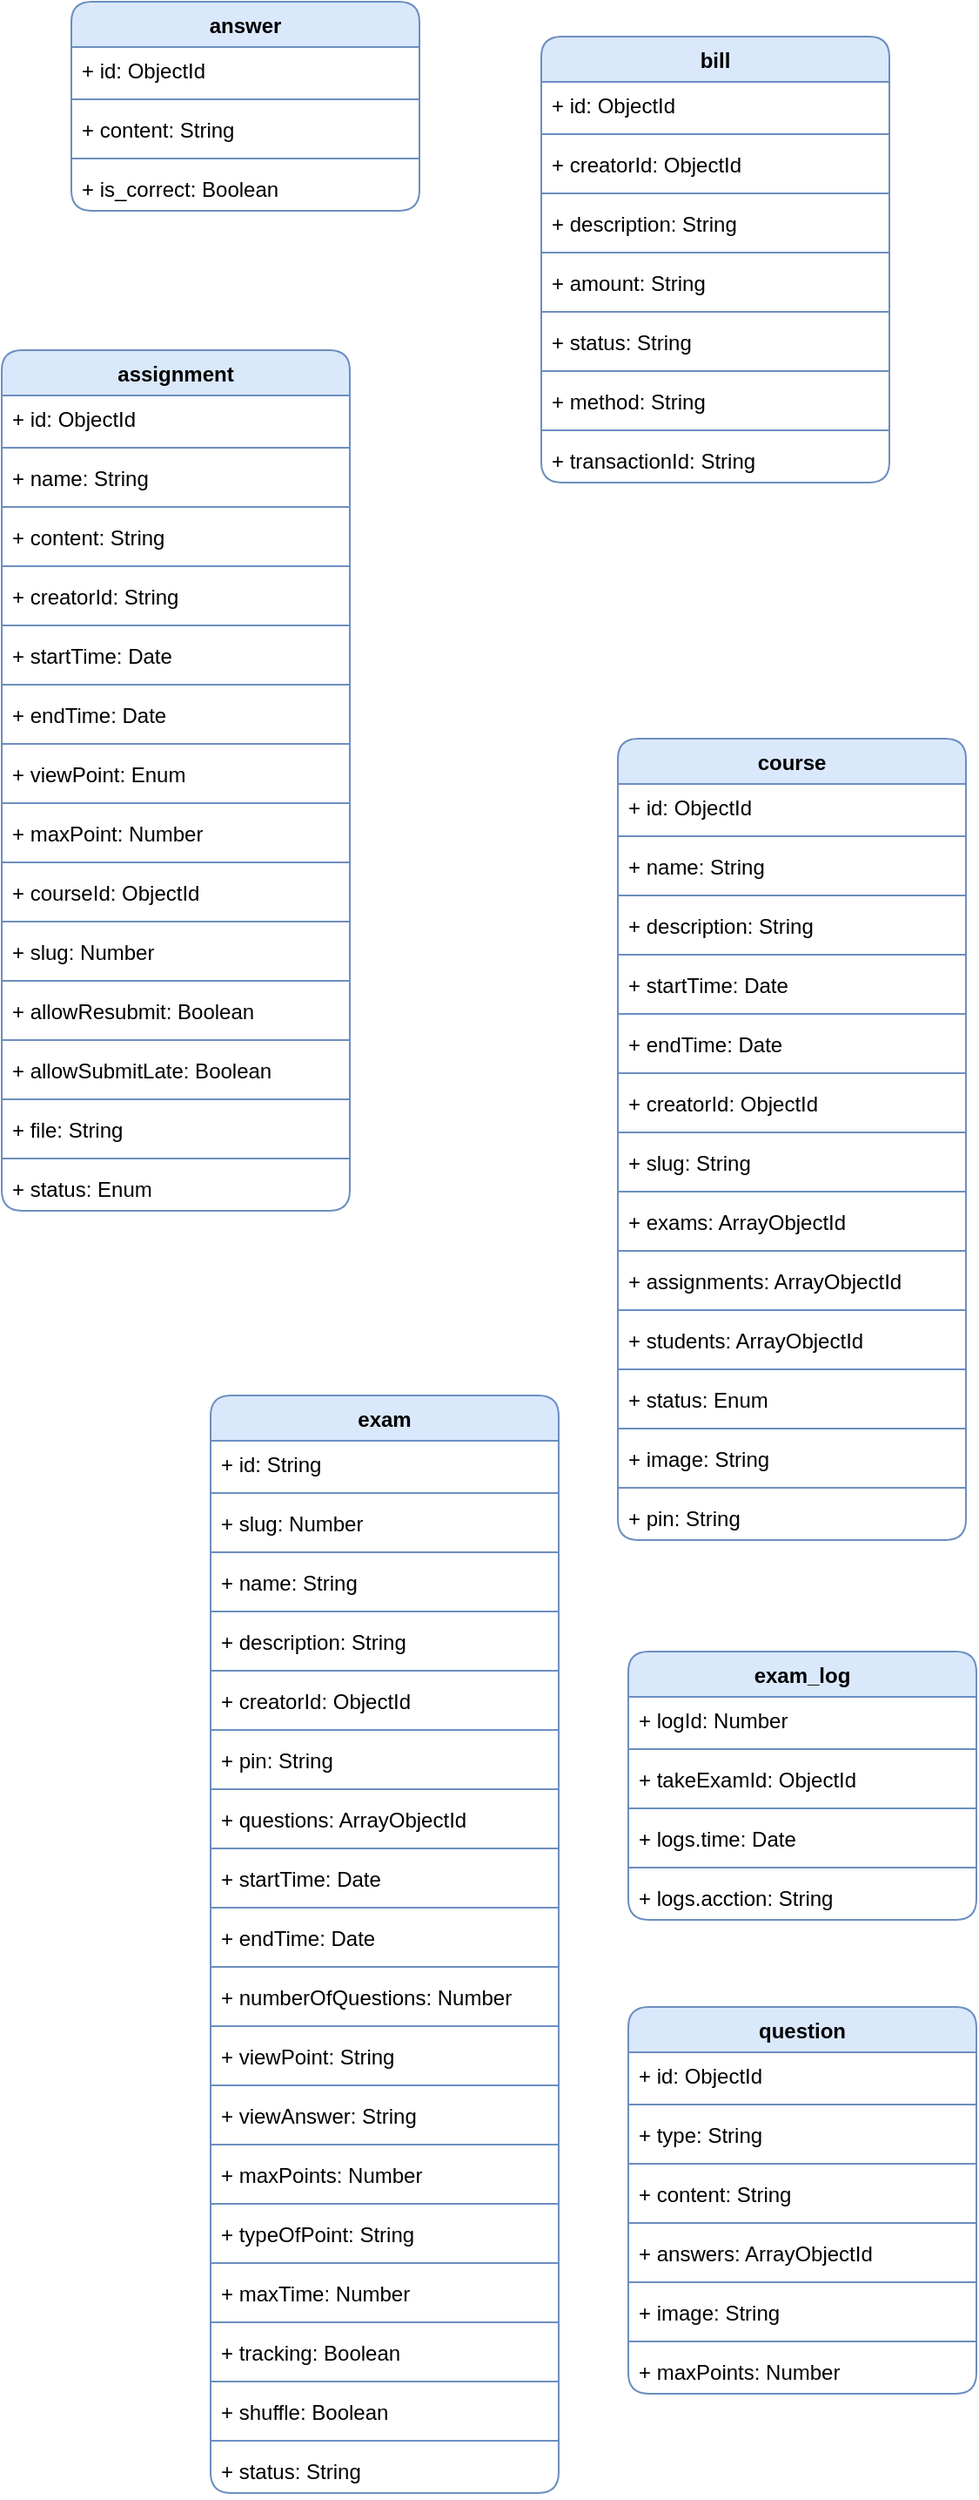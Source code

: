 <mxfile version="20.6.0" type="github">
  <diagram id="C5RBs43oDa-KdzZeNtuy" name="Page-1">
    <mxGraphModel dx="2048" dy="726" grid="1" gridSize="10" guides="1" tooltips="1" connect="1" arrows="1" fold="1" page="1" pageScale="1" pageWidth="827" pageHeight="1169" math="0" shadow="0">
      <root>
        <mxCell id="WIyWlLk6GJQsqaUBKTNV-0" />
        <mxCell id="WIyWlLk6GJQsqaUBKTNV-1" parent="WIyWlLk6GJQsqaUBKTNV-0" />
        <mxCell id="W6RoJHMNnuyf8-aoZknP-2" value="answer" style="swimlane;fontStyle=1;align=center;verticalAlign=top;childLayout=stackLayout;horizontal=1;startSize=26;horizontalStack=0;resizeParent=1;resizeParentMax=0;resizeLast=0;collapsible=1;marginBottom=0;rounded=1;glass=0;sketch=0;strokeColor=#6c8ebf;fillColor=#dae8fc;" parent="WIyWlLk6GJQsqaUBKTNV-1" vertex="1">
          <mxGeometry x="20" y="30" width="200" height="120" as="geometry">
            <mxRectangle x="20" y="30" width="80" height="30" as="alternateBounds" />
          </mxGeometry>
        </mxCell>
        <mxCell id="W6RoJHMNnuyf8-aoZknP-3" value="+ id: ObjectId" style="text;strokeColor=none;fillColor=none;align=left;verticalAlign=top;spacingLeft=4;spacingRight=4;overflow=hidden;rotatable=0;points=[[0,0.5],[1,0.5]];portConstraint=eastwest;rounded=0;glass=0;sketch=0;" parent="W6RoJHMNnuyf8-aoZknP-2" vertex="1">
          <mxGeometry y="26" width="200" height="26" as="geometry" />
        </mxCell>
        <mxCell id="W6RoJHMNnuyf8-aoZknP-4" value="" style="line;strokeWidth=1;fillColor=none;align=left;verticalAlign=middle;spacingTop=-1;spacingLeft=3;spacingRight=3;rotatable=0;labelPosition=right;points=[];portConstraint=eastwest;strokeColor=inherit;rounded=0;glass=0;sketch=0;" parent="W6RoJHMNnuyf8-aoZknP-2" vertex="1">
          <mxGeometry y="52" width="200" height="8" as="geometry" />
        </mxCell>
        <mxCell id="W6RoJHMNnuyf8-aoZknP-5" value="+ content: String" style="text;strokeColor=none;fillColor=none;align=left;verticalAlign=top;spacingLeft=4;spacingRight=4;overflow=hidden;rotatable=0;points=[[0,0.5],[1,0.5]];portConstraint=eastwest;rounded=0;glass=0;sketch=0;" parent="W6RoJHMNnuyf8-aoZknP-2" vertex="1">
          <mxGeometry y="60" width="200" height="26" as="geometry" />
        </mxCell>
        <mxCell id="W6RoJHMNnuyf8-aoZknP-7" value="" style="line;strokeWidth=1;fillColor=none;align=left;verticalAlign=middle;spacingTop=-1;spacingLeft=3;spacingRight=3;rotatable=0;labelPosition=right;points=[];portConstraint=eastwest;strokeColor=inherit;rounded=1;glass=0;sketch=0;" parent="W6RoJHMNnuyf8-aoZknP-2" vertex="1">
          <mxGeometry y="86" width="200" height="8" as="geometry" />
        </mxCell>
        <mxCell id="W6RoJHMNnuyf8-aoZknP-6" value="+ is_correct: Boolean" style="text;strokeColor=none;fillColor=none;align=left;verticalAlign=top;spacingLeft=4;spacingRight=4;overflow=hidden;rotatable=0;points=[[0,0.5],[1,0.5]];portConstraint=eastwest;rounded=0;glass=0;sketch=0;" parent="W6RoJHMNnuyf8-aoZknP-2" vertex="1">
          <mxGeometry y="94" width="200" height="26" as="geometry" />
        </mxCell>
        <mxCell id="W6RoJHMNnuyf8-aoZknP-8" value="bill" style="swimlane;fontStyle=1;align=center;verticalAlign=top;childLayout=stackLayout;horizontal=1;startSize=26;horizontalStack=0;resizeParent=1;resizeParentMax=0;resizeLast=0;collapsible=1;marginBottom=0;rounded=1;glass=0;sketch=0;strokeColor=#6c8ebf;fillColor=#dae8fc;" parent="WIyWlLk6GJQsqaUBKTNV-1" vertex="1">
          <mxGeometry x="290" y="50" width="200" height="256" as="geometry" />
        </mxCell>
        <mxCell id="W6RoJHMNnuyf8-aoZknP-9" value="+ id: ObjectId" style="text;strokeColor=none;fillColor=none;align=left;verticalAlign=top;spacingLeft=4;spacingRight=4;overflow=hidden;rotatable=0;points=[[0,0.5],[1,0.5]];portConstraint=eastwest;rounded=0;glass=0;sketch=0;" parent="W6RoJHMNnuyf8-aoZknP-8" vertex="1">
          <mxGeometry y="26" width="200" height="26" as="geometry" />
        </mxCell>
        <mxCell id="W6RoJHMNnuyf8-aoZknP-10" value="" style="line;strokeWidth=1;fillColor=none;align=left;verticalAlign=middle;spacingTop=-1;spacingLeft=3;spacingRight=3;rotatable=0;labelPosition=right;points=[];portConstraint=eastwest;strokeColor=inherit;rounded=0;glass=0;sketch=0;" parent="W6RoJHMNnuyf8-aoZknP-8" vertex="1">
          <mxGeometry y="52" width="200" height="8" as="geometry" />
        </mxCell>
        <mxCell id="W6RoJHMNnuyf8-aoZknP-11" value="+ creatorId: ObjectId" style="text;strokeColor=none;fillColor=none;align=left;verticalAlign=top;spacingLeft=4;spacingRight=4;overflow=hidden;rotatable=0;points=[[0,0.5],[1,0.5]];portConstraint=eastwest;rounded=0;glass=0;sketch=0;" parent="W6RoJHMNnuyf8-aoZknP-8" vertex="1">
          <mxGeometry y="60" width="200" height="26" as="geometry" />
        </mxCell>
        <mxCell id="W6RoJHMNnuyf8-aoZknP-12" value="" style="line;strokeWidth=1;fillColor=none;align=left;verticalAlign=middle;spacingTop=-1;spacingLeft=3;spacingRight=3;rotatable=0;labelPosition=right;points=[];portConstraint=eastwest;strokeColor=inherit;rounded=1;glass=0;sketch=0;" parent="W6RoJHMNnuyf8-aoZknP-8" vertex="1">
          <mxGeometry y="86" width="200" height="8" as="geometry" />
        </mxCell>
        <mxCell id="W6RoJHMNnuyf8-aoZknP-13" value="+ description: String" style="text;strokeColor=none;fillColor=none;align=left;verticalAlign=top;spacingLeft=4;spacingRight=4;overflow=hidden;rotatable=0;points=[[0,0.5],[1,0.5]];portConstraint=eastwest;rounded=0;glass=0;sketch=0;" parent="W6RoJHMNnuyf8-aoZknP-8" vertex="1">
          <mxGeometry y="94" width="200" height="26" as="geometry" />
        </mxCell>
        <mxCell id="W6RoJHMNnuyf8-aoZknP-15" value="" style="line;strokeWidth=1;fillColor=none;align=left;verticalAlign=middle;spacingTop=-1;spacingLeft=3;spacingRight=3;rotatable=0;labelPosition=right;points=[];portConstraint=eastwest;strokeColor=inherit;rounded=1;glass=0;sketch=0;" parent="W6RoJHMNnuyf8-aoZknP-8" vertex="1">
          <mxGeometry y="120" width="200" height="8" as="geometry" />
        </mxCell>
        <mxCell id="W6RoJHMNnuyf8-aoZknP-14" value="+ amount: String" style="text;strokeColor=none;fillColor=none;align=left;verticalAlign=top;spacingLeft=4;spacingRight=4;overflow=hidden;rotatable=0;points=[[0,0.5],[1,0.5]];portConstraint=eastwest;rounded=0;glass=0;sketch=0;" parent="W6RoJHMNnuyf8-aoZknP-8" vertex="1">
          <mxGeometry y="128" width="200" height="26" as="geometry" />
        </mxCell>
        <mxCell id="W6RoJHMNnuyf8-aoZknP-17" value="" style="line;strokeWidth=1;fillColor=none;align=left;verticalAlign=middle;spacingTop=-1;spacingLeft=3;spacingRight=3;rotatable=0;labelPosition=right;points=[];portConstraint=eastwest;strokeColor=inherit;rounded=1;glass=0;sketch=0;" parent="W6RoJHMNnuyf8-aoZknP-8" vertex="1">
          <mxGeometry y="154" width="200" height="8" as="geometry" />
        </mxCell>
        <mxCell id="W6RoJHMNnuyf8-aoZknP-16" value="+ status: String" style="text;strokeColor=none;fillColor=none;align=left;verticalAlign=top;spacingLeft=4;spacingRight=4;overflow=hidden;rotatable=0;points=[[0,0.5],[1,0.5]];portConstraint=eastwest;rounded=0;glass=0;sketch=0;" parent="W6RoJHMNnuyf8-aoZknP-8" vertex="1">
          <mxGeometry y="162" width="200" height="26" as="geometry" />
        </mxCell>
        <mxCell id="W6RoJHMNnuyf8-aoZknP-20" value="" style="line;strokeWidth=1;fillColor=none;align=left;verticalAlign=middle;spacingTop=-1;spacingLeft=3;spacingRight=3;rotatable=0;labelPosition=right;points=[];portConstraint=eastwest;strokeColor=inherit;rounded=1;glass=0;sketch=0;" parent="W6RoJHMNnuyf8-aoZknP-8" vertex="1">
          <mxGeometry y="188" width="200" height="8" as="geometry" />
        </mxCell>
        <mxCell id="W6RoJHMNnuyf8-aoZknP-18" value="+ method: String" style="text;strokeColor=none;fillColor=none;align=left;verticalAlign=top;spacingLeft=4;spacingRight=4;overflow=hidden;rotatable=0;points=[[0,0.5],[1,0.5]];portConstraint=eastwest;rounded=0;glass=0;sketch=0;" parent="W6RoJHMNnuyf8-aoZknP-8" vertex="1">
          <mxGeometry y="196" width="200" height="26" as="geometry" />
        </mxCell>
        <mxCell id="W6RoJHMNnuyf8-aoZknP-21" value="" style="line;strokeWidth=1;fillColor=none;align=left;verticalAlign=middle;spacingTop=-1;spacingLeft=3;spacingRight=3;rotatable=0;labelPosition=right;points=[];portConstraint=eastwest;strokeColor=inherit;rounded=1;glass=0;sketch=0;" parent="W6RoJHMNnuyf8-aoZknP-8" vertex="1">
          <mxGeometry y="222" width="200" height="8" as="geometry" />
        </mxCell>
        <mxCell id="W6RoJHMNnuyf8-aoZknP-19" value="+ transactionId: String" style="text;strokeColor=none;fillColor=none;align=left;verticalAlign=top;spacingLeft=4;spacingRight=4;overflow=hidden;rotatable=0;points=[[0,0.5],[1,0.5]];portConstraint=eastwest;rounded=0;glass=0;sketch=0;" parent="W6RoJHMNnuyf8-aoZknP-8" vertex="1">
          <mxGeometry y="230" width="200" height="26" as="geometry" />
        </mxCell>
        <mxCell id="W6RoJHMNnuyf8-aoZknP-22" value="assignment" style="swimlane;fontStyle=1;align=center;verticalAlign=top;childLayout=stackLayout;horizontal=1;startSize=26;horizontalStack=0;resizeParent=1;resizeParentMax=0;resizeLast=0;collapsible=1;marginBottom=0;rounded=1;glass=0;sketch=0;strokeColor=#6c8ebf;fillColor=#dae8fc;" parent="WIyWlLk6GJQsqaUBKTNV-1" vertex="1">
          <mxGeometry x="-20" y="230" width="200" height="494" as="geometry">
            <mxRectangle x="90" y="231" width="110" height="30" as="alternateBounds" />
          </mxGeometry>
        </mxCell>
        <mxCell id="W6RoJHMNnuyf8-aoZknP-23" value="+ id: ObjectId" style="text;strokeColor=none;fillColor=none;align=left;verticalAlign=top;spacingLeft=4;spacingRight=4;overflow=hidden;rotatable=0;points=[[0,0.5],[1,0.5]];portConstraint=eastwest;rounded=1;glass=0;sketch=0;" parent="W6RoJHMNnuyf8-aoZknP-22" vertex="1">
          <mxGeometry y="26" width="200" height="26" as="geometry" />
        </mxCell>
        <mxCell id="W6RoJHMNnuyf8-aoZknP-24" value="" style="line;strokeWidth=1;fillColor=none;align=left;verticalAlign=middle;spacingTop=-1;spacingLeft=3;spacingRight=3;rotatable=0;labelPosition=right;points=[];portConstraint=eastwest;strokeColor=inherit;rounded=1;glass=0;sketch=0;" parent="W6RoJHMNnuyf8-aoZknP-22" vertex="1">
          <mxGeometry y="52" width="200" height="8" as="geometry" />
        </mxCell>
        <mxCell id="W6RoJHMNnuyf8-aoZknP-25" value="+ name: String" style="text;strokeColor=none;fillColor=none;align=left;verticalAlign=top;spacingLeft=4;spacingRight=4;overflow=hidden;rotatable=0;points=[[0,0.5],[1,0.5]];portConstraint=eastwest;rounded=1;glass=0;sketch=0;" parent="W6RoJHMNnuyf8-aoZknP-22" vertex="1">
          <mxGeometry y="60" width="200" height="26" as="geometry" />
        </mxCell>
        <mxCell id="W6RoJHMNnuyf8-aoZknP-38" value="" style="line;strokeWidth=1;fillColor=none;align=left;verticalAlign=middle;spacingTop=-1;spacingLeft=3;spacingRight=3;rotatable=0;labelPosition=right;points=[];portConstraint=eastwest;strokeColor=inherit;rounded=1;glass=0;sketch=0;" parent="W6RoJHMNnuyf8-aoZknP-22" vertex="1">
          <mxGeometry y="86" width="200" height="8" as="geometry" />
        </mxCell>
        <mxCell id="W6RoJHMNnuyf8-aoZknP-26" value="+ content: String" style="text;strokeColor=none;fillColor=none;align=left;verticalAlign=top;spacingLeft=4;spacingRight=4;overflow=hidden;rotatable=0;points=[[0,0.5],[1,0.5]];portConstraint=eastwest;rounded=1;glass=0;sketch=0;" parent="W6RoJHMNnuyf8-aoZknP-22" vertex="1">
          <mxGeometry y="94" width="200" height="26" as="geometry" />
        </mxCell>
        <mxCell id="W6RoJHMNnuyf8-aoZknP-39" value="" style="line;strokeWidth=1;fillColor=none;align=left;verticalAlign=middle;spacingTop=-1;spacingLeft=3;spacingRight=3;rotatable=0;labelPosition=right;points=[];portConstraint=eastwest;strokeColor=inherit;rounded=1;glass=0;sketch=0;" parent="W6RoJHMNnuyf8-aoZknP-22" vertex="1">
          <mxGeometry y="120" width="200" height="8" as="geometry" />
        </mxCell>
        <mxCell id="W6RoJHMNnuyf8-aoZknP-27" value="+ creatorId: String" style="text;strokeColor=none;fillColor=none;align=left;verticalAlign=top;spacingLeft=4;spacingRight=4;overflow=hidden;rotatable=0;points=[[0,0.5],[1,0.5]];portConstraint=eastwest;rounded=1;glass=0;sketch=0;" parent="W6RoJHMNnuyf8-aoZknP-22" vertex="1">
          <mxGeometry y="128" width="200" height="26" as="geometry" />
        </mxCell>
        <mxCell id="W6RoJHMNnuyf8-aoZknP-40" value="" style="line;strokeWidth=1;fillColor=none;align=left;verticalAlign=middle;spacingTop=-1;spacingLeft=3;spacingRight=3;rotatable=0;labelPosition=right;points=[];portConstraint=eastwest;strokeColor=inherit;rounded=1;glass=0;sketch=0;" parent="W6RoJHMNnuyf8-aoZknP-22" vertex="1">
          <mxGeometry y="154" width="200" height="8" as="geometry" />
        </mxCell>
        <mxCell id="W6RoJHMNnuyf8-aoZknP-28" value="+ startTime: Date" style="text;strokeColor=none;fillColor=none;align=left;verticalAlign=top;spacingLeft=4;spacingRight=4;overflow=hidden;rotatable=0;points=[[0,0.5],[1,0.5]];portConstraint=eastwest;rounded=1;glass=0;sketch=0;" parent="W6RoJHMNnuyf8-aoZknP-22" vertex="1">
          <mxGeometry y="162" width="200" height="26" as="geometry" />
        </mxCell>
        <mxCell id="W6RoJHMNnuyf8-aoZknP-41" value="" style="line;strokeWidth=1;fillColor=none;align=left;verticalAlign=middle;spacingTop=-1;spacingLeft=3;spacingRight=3;rotatable=0;labelPosition=right;points=[];portConstraint=eastwest;strokeColor=inherit;rounded=1;glass=0;sketch=0;" parent="W6RoJHMNnuyf8-aoZknP-22" vertex="1">
          <mxGeometry y="188" width="200" height="8" as="geometry" />
        </mxCell>
        <mxCell id="W6RoJHMNnuyf8-aoZknP-29" value="+ endTime: Date" style="text;strokeColor=none;fillColor=none;align=left;verticalAlign=top;spacingLeft=4;spacingRight=4;overflow=hidden;rotatable=0;points=[[0,0.5],[1,0.5]];portConstraint=eastwest;rounded=1;glass=0;sketch=0;" parent="W6RoJHMNnuyf8-aoZknP-22" vertex="1">
          <mxGeometry y="196" width="200" height="26" as="geometry" />
        </mxCell>
        <mxCell id="W6RoJHMNnuyf8-aoZknP-42" value="" style="line;strokeWidth=1;fillColor=none;align=left;verticalAlign=middle;spacingTop=-1;spacingLeft=3;spacingRight=3;rotatable=0;labelPosition=right;points=[];portConstraint=eastwest;strokeColor=inherit;rounded=1;glass=0;sketch=0;" parent="W6RoJHMNnuyf8-aoZknP-22" vertex="1">
          <mxGeometry y="222" width="200" height="8" as="geometry" />
        </mxCell>
        <mxCell id="W6RoJHMNnuyf8-aoZknP-30" value="+ viewPoint: Enum" style="text;strokeColor=none;fillColor=none;align=left;verticalAlign=top;spacingLeft=4;spacingRight=4;overflow=hidden;rotatable=0;points=[[0,0.5],[1,0.5]];portConstraint=eastwest;rounded=1;glass=0;sketch=0;" parent="W6RoJHMNnuyf8-aoZknP-22" vertex="1">
          <mxGeometry y="230" width="200" height="26" as="geometry" />
        </mxCell>
        <mxCell id="W6RoJHMNnuyf8-aoZknP-43" value="" style="line;strokeWidth=1;fillColor=none;align=left;verticalAlign=middle;spacingTop=-1;spacingLeft=3;spacingRight=3;rotatable=0;labelPosition=right;points=[];portConstraint=eastwest;strokeColor=inherit;rounded=1;glass=0;sketch=0;" parent="W6RoJHMNnuyf8-aoZknP-22" vertex="1">
          <mxGeometry y="256" width="200" height="8" as="geometry" />
        </mxCell>
        <mxCell id="W6RoJHMNnuyf8-aoZknP-31" value="+ maxPoint: Number" style="text;strokeColor=none;fillColor=none;align=left;verticalAlign=top;spacingLeft=4;spacingRight=4;overflow=hidden;rotatable=0;points=[[0,0.5],[1,0.5]];portConstraint=eastwest;rounded=1;glass=0;sketch=0;" parent="W6RoJHMNnuyf8-aoZknP-22" vertex="1">
          <mxGeometry y="264" width="200" height="26" as="geometry" />
        </mxCell>
        <mxCell id="W6RoJHMNnuyf8-aoZknP-44" value="" style="line;strokeWidth=1;fillColor=none;align=left;verticalAlign=middle;spacingTop=-1;spacingLeft=3;spacingRight=3;rotatable=0;labelPosition=right;points=[];portConstraint=eastwest;strokeColor=inherit;rounded=1;glass=0;sketch=0;" parent="W6RoJHMNnuyf8-aoZknP-22" vertex="1">
          <mxGeometry y="290" width="200" height="8" as="geometry" />
        </mxCell>
        <mxCell id="W6RoJHMNnuyf8-aoZknP-32" value="+ courseId: ObjectId" style="text;strokeColor=none;fillColor=none;align=left;verticalAlign=top;spacingLeft=4;spacingRight=4;overflow=hidden;rotatable=0;points=[[0,0.5],[1,0.5]];portConstraint=eastwest;rounded=1;glass=0;sketch=0;" parent="W6RoJHMNnuyf8-aoZknP-22" vertex="1">
          <mxGeometry y="298" width="200" height="26" as="geometry" />
        </mxCell>
        <mxCell id="W6RoJHMNnuyf8-aoZknP-45" value="" style="line;strokeWidth=1;fillColor=none;align=left;verticalAlign=middle;spacingTop=-1;spacingLeft=3;spacingRight=3;rotatable=0;labelPosition=right;points=[];portConstraint=eastwest;strokeColor=inherit;rounded=1;glass=0;sketch=0;" parent="W6RoJHMNnuyf8-aoZknP-22" vertex="1">
          <mxGeometry y="324" width="200" height="8" as="geometry" />
        </mxCell>
        <mxCell id="W6RoJHMNnuyf8-aoZknP-33" value="+ slug: Number" style="text;strokeColor=none;fillColor=none;align=left;verticalAlign=top;spacingLeft=4;spacingRight=4;overflow=hidden;rotatable=0;points=[[0,0.5],[1,0.5]];portConstraint=eastwest;rounded=1;glass=0;sketch=0;" parent="W6RoJHMNnuyf8-aoZknP-22" vertex="1">
          <mxGeometry y="332" width="200" height="26" as="geometry" />
        </mxCell>
        <mxCell id="W6RoJHMNnuyf8-aoZknP-46" value="" style="line;strokeWidth=1;fillColor=none;align=left;verticalAlign=middle;spacingTop=-1;spacingLeft=3;spacingRight=3;rotatable=0;labelPosition=right;points=[];portConstraint=eastwest;strokeColor=inherit;rounded=1;glass=0;sketch=0;" parent="W6RoJHMNnuyf8-aoZknP-22" vertex="1">
          <mxGeometry y="358" width="200" height="8" as="geometry" />
        </mxCell>
        <mxCell id="W6RoJHMNnuyf8-aoZknP-34" value="+ allowResubmit: Boolean" style="text;strokeColor=none;fillColor=none;align=left;verticalAlign=top;spacingLeft=4;spacingRight=4;overflow=hidden;rotatable=0;points=[[0,0.5],[1,0.5]];portConstraint=eastwest;rounded=1;glass=0;sketch=0;" parent="W6RoJHMNnuyf8-aoZknP-22" vertex="1">
          <mxGeometry y="366" width="200" height="26" as="geometry" />
        </mxCell>
        <mxCell id="W6RoJHMNnuyf8-aoZknP-47" value="" style="line;strokeWidth=1;fillColor=none;align=left;verticalAlign=middle;spacingTop=-1;spacingLeft=3;spacingRight=3;rotatable=0;labelPosition=right;points=[];portConstraint=eastwest;strokeColor=inherit;rounded=1;glass=0;sketch=0;" parent="W6RoJHMNnuyf8-aoZknP-22" vertex="1">
          <mxGeometry y="392" width="200" height="8" as="geometry" />
        </mxCell>
        <mxCell id="W6RoJHMNnuyf8-aoZknP-35" value="+ allowSubmitLate: Boolean" style="text;strokeColor=none;fillColor=none;align=left;verticalAlign=top;spacingLeft=4;spacingRight=4;overflow=hidden;rotatable=0;points=[[0,0.5],[1,0.5]];portConstraint=eastwest;rounded=1;glass=0;sketch=0;" parent="W6RoJHMNnuyf8-aoZknP-22" vertex="1">
          <mxGeometry y="400" width="200" height="26" as="geometry" />
        </mxCell>
        <mxCell id="W6RoJHMNnuyf8-aoZknP-48" value="" style="line;strokeWidth=1;fillColor=none;align=left;verticalAlign=middle;spacingTop=-1;spacingLeft=3;spacingRight=3;rotatable=0;labelPosition=right;points=[];portConstraint=eastwest;strokeColor=inherit;rounded=1;glass=0;sketch=0;" parent="W6RoJHMNnuyf8-aoZknP-22" vertex="1">
          <mxGeometry y="426" width="200" height="8" as="geometry" />
        </mxCell>
        <mxCell id="W6RoJHMNnuyf8-aoZknP-36" value="+ file: String" style="text;strokeColor=none;fillColor=none;align=left;verticalAlign=top;spacingLeft=4;spacingRight=4;overflow=hidden;rotatable=0;points=[[0,0.5],[1,0.5]];portConstraint=eastwest;rounded=1;glass=0;sketch=0;" parent="W6RoJHMNnuyf8-aoZknP-22" vertex="1">
          <mxGeometry y="434" width="200" height="26" as="geometry" />
        </mxCell>
        <mxCell id="W6RoJHMNnuyf8-aoZknP-49" value="" style="line;strokeWidth=1;fillColor=none;align=left;verticalAlign=middle;spacingTop=-1;spacingLeft=3;spacingRight=3;rotatable=0;labelPosition=right;points=[];portConstraint=eastwest;strokeColor=inherit;rounded=1;glass=0;sketch=0;" parent="W6RoJHMNnuyf8-aoZknP-22" vertex="1">
          <mxGeometry y="460" width="200" height="8" as="geometry" />
        </mxCell>
        <mxCell id="W6RoJHMNnuyf8-aoZknP-37" value="+ status: Enum" style="text;strokeColor=none;fillColor=none;align=left;verticalAlign=top;spacingLeft=4;spacingRight=4;overflow=hidden;rotatable=0;points=[[0,0.5],[1,0.5]];portConstraint=eastwest;rounded=1;glass=0;sketch=0;" parent="W6RoJHMNnuyf8-aoZknP-22" vertex="1">
          <mxGeometry y="468" width="200" height="26" as="geometry" />
        </mxCell>
        <mxCell id="W6RoJHMNnuyf8-aoZknP-50" value="course" style="swimlane;fontStyle=1;align=center;verticalAlign=top;childLayout=stackLayout;horizontal=1;startSize=26;horizontalStack=0;resizeParent=1;resizeParentMax=0;resizeLast=0;collapsible=1;marginBottom=0;rounded=1;glass=0;sketch=0;strokeColor=#6c8ebf;fillColor=#dae8fc;" parent="WIyWlLk6GJQsqaUBKTNV-1" vertex="1">
          <mxGeometry x="334" y="453" width="200" height="460" as="geometry" />
        </mxCell>
        <mxCell id="W6RoJHMNnuyf8-aoZknP-51" value="+ id: ObjectId" style="text;strokeColor=none;fillColor=none;align=left;verticalAlign=top;spacingLeft=4;spacingRight=4;overflow=hidden;rotatable=0;points=[[0,0.5],[1,0.5]];portConstraint=eastwest;rounded=1;glass=0;sketch=0;" parent="W6RoJHMNnuyf8-aoZknP-50" vertex="1">
          <mxGeometry y="26" width="200" height="26" as="geometry" />
        </mxCell>
        <mxCell id="W6RoJHMNnuyf8-aoZknP-66" value="" style="line;strokeWidth=1;fillColor=none;align=left;verticalAlign=middle;spacingTop=-1;spacingLeft=3;spacingRight=3;rotatable=0;labelPosition=right;points=[];portConstraint=eastwest;strokeColor=inherit;rounded=1;glass=0;sketch=0;" parent="W6RoJHMNnuyf8-aoZknP-50" vertex="1">
          <mxGeometry y="52" width="200" height="8" as="geometry" />
        </mxCell>
        <mxCell id="W6RoJHMNnuyf8-aoZknP-54" value="+ name: String" style="text;strokeColor=none;fillColor=none;align=left;verticalAlign=top;spacingLeft=4;spacingRight=4;overflow=hidden;rotatable=0;points=[[0,0.5],[1,0.5]];portConstraint=eastwest;rounded=1;glass=0;sketch=0;" parent="W6RoJHMNnuyf8-aoZknP-50" vertex="1">
          <mxGeometry y="60" width="200" height="26" as="geometry" />
        </mxCell>
        <mxCell id="W6RoJHMNnuyf8-aoZknP-67" value="" style="line;strokeWidth=1;fillColor=none;align=left;verticalAlign=middle;spacingTop=-1;spacingLeft=3;spacingRight=3;rotatable=0;labelPosition=right;points=[];portConstraint=eastwest;strokeColor=inherit;rounded=1;glass=0;sketch=0;" parent="W6RoJHMNnuyf8-aoZknP-50" vertex="1">
          <mxGeometry y="86" width="200" height="8" as="geometry" />
        </mxCell>
        <mxCell id="W6RoJHMNnuyf8-aoZknP-55" value="+ description: String" style="text;strokeColor=none;fillColor=none;align=left;verticalAlign=top;spacingLeft=4;spacingRight=4;overflow=hidden;rotatable=0;points=[[0,0.5],[1,0.5]];portConstraint=eastwest;rounded=1;glass=0;sketch=0;" parent="W6RoJHMNnuyf8-aoZknP-50" vertex="1">
          <mxGeometry y="94" width="200" height="26" as="geometry" />
        </mxCell>
        <mxCell id="W6RoJHMNnuyf8-aoZknP-68" value="" style="line;strokeWidth=1;fillColor=none;align=left;verticalAlign=middle;spacingTop=-1;spacingLeft=3;spacingRight=3;rotatable=0;labelPosition=right;points=[];portConstraint=eastwest;strokeColor=inherit;rounded=1;glass=0;sketch=0;" parent="W6RoJHMNnuyf8-aoZknP-50" vertex="1">
          <mxGeometry y="120" width="200" height="8" as="geometry" />
        </mxCell>
        <mxCell id="W6RoJHMNnuyf8-aoZknP-56" value="+ startTime: Date" style="text;strokeColor=none;fillColor=none;align=left;verticalAlign=top;spacingLeft=4;spacingRight=4;overflow=hidden;rotatable=0;points=[[0,0.5],[1,0.5]];portConstraint=eastwest;rounded=1;glass=0;sketch=0;" parent="W6RoJHMNnuyf8-aoZknP-50" vertex="1">
          <mxGeometry y="128" width="200" height="26" as="geometry" />
        </mxCell>
        <mxCell id="W6RoJHMNnuyf8-aoZknP-69" value="" style="line;strokeWidth=1;fillColor=none;align=left;verticalAlign=middle;spacingTop=-1;spacingLeft=3;spacingRight=3;rotatable=0;labelPosition=right;points=[];portConstraint=eastwest;strokeColor=inherit;rounded=1;glass=0;sketch=0;" parent="W6RoJHMNnuyf8-aoZknP-50" vertex="1">
          <mxGeometry y="154" width="200" height="8" as="geometry" />
        </mxCell>
        <mxCell id="W6RoJHMNnuyf8-aoZknP-57" value="+ endTime: Date" style="text;strokeColor=none;fillColor=none;align=left;verticalAlign=top;spacingLeft=4;spacingRight=4;overflow=hidden;rotatable=0;points=[[0,0.5],[1,0.5]];portConstraint=eastwest;rounded=1;glass=0;sketch=0;" parent="W6RoJHMNnuyf8-aoZknP-50" vertex="1">
          <mxGeometry y="162" width="200" height="26" as="geometry" />
        </mxCell>
        <mxCell id="W6RoJHMNnuyf8-aoZknP-70" value="" style="line;strokeWidth=1;fillColor=none;align=left;verticalAlign=middle;spacingTop=-1;spacingLeft=3;spacingRight=3;rotatable=0;labelPosition=right;points=[];portConstraint=eastwest;strokeColor=inherit;rounded=1;glass=0;sketch=0;" parent="W6RoJHMNnuyf8-aoZknP-50" vertex="1">
          <mxGeometry y="188" width="200" height="8" as="geometry" />
        </mxCell>
        <mxCell id="W6RoJHMNnuyf8-aoZknP-58" value="+ creatorId: ObjectId" style="text;strokeColor=none;fillColor=none;align=left;verticalAlign=top;spacingLeft=4;spacingRight=4;overflow=hidden;rotatable=0;points=[[0,0.5],[1,0.5]];portConstraint=eastwest;rounded=1;glass=0;sketch=0;" parent="W6RoJHMNnuyf8-aoZknP-50" vertex="1">
          <mxGeometry y="196" width="200" height="26" as="geometry" />
        </mxCell>
        <mxCell id="W6RoJHMNnuyf8-aoZknP-71" value="" style="line;strokeWidth=1;fillColor=none;align=left;verticalAlign=middle;spacingTop=-1;spacingLeft=3;spacingRight=3;rotatable=0;labelPosition=right;points=[];portConstraint=eastwest;strokeColor=inherit;rounded=1;glass=0;sketch=0;" parent="W6RoJHMNnuyf8-aoZknP-50" vertex="1">
          <mxGeometry y="222" width="200" height="8" as="geometry" />
        </mxCell>
        <mxCell id="W6RoJHMNnuyf8-aoZknP-60" value="+ slug: String" style="text;strokeColor=none;fillColor=none;align=left;verticalAlign=top;spacingLeft=4;spacingRight=4;overflow=hidden;rotatable=0;points=[[0,0.5],[1,0.5]];portConstraint=eastwest;rounded=1;glass=0;sketch=0;" parent="W6RoJHMNnuyf8-aoZknP-50" vertex="1">
          <mxGeometry y="230" width="200" height="26" as="geometry" />
        </mxCell>
        <mxCell id="W6RoJHMNnuyf8-aoZknP-72" value="" style="line;strokeWidth=1;fillColor=none;align=left;verticalAlign=middle;spacingTop=-1;spacingLeft=3;spacingRight=3;rotatable=0;labelPosition=right;points=[];portConstraint=eastwest;strokeColor=inherit;rounded=1;glass=0;sketch=0;" parent="W6RoJHMNnuyf8-aoZknP-50" vertex="1">
          <mxGeometry y="256" width="200" height="8" as="geometry" />
        </mxCell>
        <mxCell id="W6RoJHMNnuyf8-aoZknP-59" value="+ exams: ArrayObjectId" style="text;strokeColor=none;fillColor=none;align=left;verticalAlign=top;spacingLeft=4;spacingRight=4;overflow=hidden;rotatable=0;points=[[0,0.5],[1,0.5]];portConstraint=eastwest;rounded=1;glass=0;sketch=0;" parent="W6RoJHMNnuyf8-aoZknP-50" vertex="1">
          <mxGeometry y="264" width="200" height="26" as="geometry" />
        </mxCell>
        <mxCell id="W6RoJHMNnuyf8-aoZknP-73" value="" style="line;strokeWidth=1;fillColor=none;align=left;verticalAlign=middle;spacingTop=-1;spacingLeft=3;spacingRight=3;rotatable=0;labelPosition=right;points=[];portConstraint=eastwest;strokeColor=inherit;rounded=1;glass=0;sketch=0;" parent="W6RoJHMNnuyf8-aoZknP-50" vertex="1">
          <mxGeometry y="290" width="200" height="8" as="geometry" />
        </mxCell>
        <mxCell id="W6RoJHMNnuyf8-aoZknP-61" value="+ assignments: ArrayObjectId" style="text;strokeColor=none;fillColor=none;align=left;verticalAlign=top;spacingLeft=4;spacingRight=4;overflow=hidden;rotatable=0;points=[[0,0.5],[1,0.5]];portConstraint=eastwest;rounded=1;glass=0;sketch=0;" parent="W6RoJHMNnuyf8-aoZknP-50" vertex="1">
          <mxGeometry y="298" width="200" height="26" as="geometry" />
        </mxCell>
        <mxCell id="W6RoJHMNnuyf8-aoZknP-74" value="" style="line;strokeWidth=1;fillColor=none;align=left;verticalAlign=middle;spacingTop=-1;spacingLeft=3;spacingRight=3;rotatable=0;labelPosition=right;points=[];portConstraint=eastwest;strokeColor=inherit;rounded=1;glass=0;sketch=0;" parent="W6RoJHMNnuyf8-aoZknP-50" vertex="1">
          <mxGeometry y="324" width="200" height="8" as="geometry" />
        </mxCell>
        <mxCell id="W6RoJHMNnuyf8-aoZknP-62" value="+ students: ArrayObjectId" style="text;strokeColor=none;fillColor=none;align=left;verticalAlign=top;spacingLeft=4;spacingRight=4;overflow=hidden;rotatable=0;points=[[0,0.5],[1,0.5]];portConstraint=eastwest;rounded=1;glass=0;sketch=0;" parent="W6RoJHMNnuyf8-aoZknP-50" vertex="1">
          <mxGeometry y="332" width="200" height="26" as="geometry" />
        </mxCell>
        <mxCell id="W6RoJHMNnuyf8-aoZknP-75" value="" style="line;strokeWidth=1;fillColor=none;align=left;verticalAlign=middle;spacingTop=-1;spacingLeft=3;spacingRight=3;rotatable=0;labelPosition=right;points=[];portConstraint=eastwest;strokeColor=inherit;rounded=1;glass=0;sketch=0;" parent="W6RoJHMNnuyf8-aoZknP-50" vertex="1">
          <mxGeometry y="358" width="200" height="8" as="geometry" />
        </mxCell>
        <mxCell id="W6RoJHMNnuyf8-aoZknP-63" value="+ status: Enum" style="text;strokeColor=none;fillColor=none;align=left;verticalAlign=top;spacingLeft=4;spacingRight=4;overflow=hidden;rotatable=0;points=[[0,0.5],[1,0.5]];portConstraint=eastwest;rounded=1;glass=0;sketch=0;" parent="W6RoJHMNnuyf8-aoZknP-50" vertex="1">
          <mxGeometry y="366" width="200" height="26" as="geometry" />
        </mxCell>
        <mxCell id="W6RoJHMNnuyf8-aoZknP-76" value="" style="line;strokeWidth=1;fillColor=none;align=left;verticalAlign=middle;spacingTop=-1;spacingLeft=3;spacingRight=3;rotatable=0;labelPosition=right;points=[];portConstraint=eastwest;strokeColor=inherit;rounded=1;glass=0;sketch=0;" parent="W6RoJHMNnuyf8-aoZknP-50" vertex="1">
          <mxGeometry y="392" width="200" height="8" as="geometry" />
        </mxCell>
        <mxCell id="W6RoJHMNnuyf8-aoZknP-64" value="+ image: String" style="text;strokeColor=none;fillColor=none;align=left;verticalAlign=top;spacingLeft=4;spacingRight=4;overflow=hidden;rotatable=0;points=[[0,0.5],[1,0.5]];portConstraint=eastwest;rounded=1;glass=0;sketch=0;" parent="W6RoJHMNnuyf8-aoZknP-50" vertex="1">
          <mxGeometry y="400" width="200" height="26" as="geometry" />
        </mxCell>
        <mxCell id="W6RoJHMNnuyf8-aoZknP-77" value="" style="line;strokeWidth=1;fillColor=none;align=left;verticalAlign=middle;spacingTop=-1;spacingLeft=3;spacingRight=3;rotatable=0;labelPosition=right;points=[];portConstraint=eastwest;strokeColor=inherit;rounded=1;glass=0;sketch=0;" parent="W6RoJHMNnuyf8-aoZknP-50" vertex="1">
          <mxGeometry y="426" width="200" height="8" as="geometry" />
        </mxCell>
        <mxCell id="W6RoJHMNnuyf8-aoZknP-65" value="+ pin: String" style="text;strokeColor=none;fillColor=none;align=left;verticalAlign=top;spacingLeft=4;spacingRight=4;overflow=hidden;rotatable=0;points=[[0,0.5],[1,0.5]];portConstraint=eastwest;rounded=1;glass=0;sketch=0;" parent="W6RoJHMNnuyf8-aoZknP-50" vertex="1">
          <mxGeometry y="434" width="200" height="26" as="geometry" />
        </mxCell>
        <mxCell id="W6RoJHMNnuyf8-aoZknP-78" value="exam" style="swimlane;fontStyle=1;align=center;verticalAlign=top;childLayout=stackLayout;horizontal=1;startSize=26;horizontalStack=0;resizeParent=1;resizeParentMax=0;resizeLast=0;collapsible=1;marginBottom=0;rounded=1;glass=0;sketch=0;strokeColor=#6c8ebf;fillColor=#dae8fc;" parent="WIyWlLk6GJQsqaUBKTNV-1" vertex="1">
          <mxGeometry x="100" y="830" width="200" height="630" as="geometry" />
        </mxCell>
        <mxCell id="W6RoJHMNnuyf8-aoZknP-79" value="+ id: String" style="text;strokeColor=none;fillColor=none;align=left;verticalAlign=top;spacingLeft=4;spacingRight=4;overflow=hidden;rotatable=0;points=[[0,0.5],[1,0.5]];portConstraint=eastwest;rounded=1;glass=0;sketch=0;" parent="W6RoJHMNnuyf8-aoZknP-78" vertex="1">
          <mxGeometry y="26" width="200" height="26" as="geometry" />
        </mxCell>
        <mxCell id="W6RoJHMNnuyf8-aoZknP-98" value="" style="line;strokeWidth=1;fillColor=none;align=left;verticalAlign=middle;spacingTop=-1;spacingLeft=3;spacingRight=3;rotatable=0;labelPosition=right;points=[];portConstraint=eastwest;strokeColor=inherit;rounded=1;glass=0;sketch=0;" parent="W6RoJHMNnuyf8-aoZknP-78" vertex="1">
          <mxGeometry y="52" width="200" height="8" as="geometry" />
        </mxCell>
        <mxCell id="W6RoJHMNnuyf8-aoZknP-82" value="+ slug: Number" style="text;strokeColor=none;fillColor=none;align=left;verticalAlign=top;spacingLeft=4;spacingRight=4;overflow=hidden;rotatable=0;points=[[0,0.5],[1,0.5]];portConstraint=eastwest;rounded=1;glass=0;sketch=0;" parent="W6RoJHMNnuyf8-aoZknP-78" vertex="1">
          <mxGeometry y="60" width="200" height="26" as="geometry" />
        </mxCell>
        <mxCell id="W6RoJHMNnuyf8-aoZknP-80" value="" style="line;strokeWidth=1;fillColor=none;align=left;verticalAlign=middle;spacingTop=-1;spacingLeft=3;spacingRight=3;rotatable=0;labelPosition=right;points=[];portConstraint=eastwest;strokeColor=inherit;rounded=1;glass=0;sketch=0;" parent="W6RoJHMNnuyf8-aoZknP-78" vertex="1">
          <mxGeometry y="86" width="200" height="8" as="geometry" />
        </mxCell>
        <mxCell id="W6RoJHMNnuyf8-aoZknP-81" value="+ name: String" style="text;strokeColor=none;fillColor=none;align=left;verticalAlign=top;spacingLeft=4;spacingRight=4;overflow=hidden;rotatable=0;points=[[0,0.5],[1,0.5]];portConstraint=eastwest;rounded=1;glass=0;sketch=0;" parent="W6RoJHMNnuyf8-aoZknP-78" vertex="1">
          <mxGeometry y="94" width="200" height="26" as="geometry" />
        </mxCell>
        <mxCell id="W6RoJHMNnuyf8-aoZknP-99" value="" style="line;strokeWidth=1;fillColor=none;align=left;verticalAlign=middle;spacingTop=-1;spacingLeft=3;spacingRight=3;rotatable=0;labelPosition=right;points=[];portConstraint=eastwest;strokeColor=inherit;rounded=1;glass=0;sketch=0;" parent="W6RoJHMNnuyf8-aoZknP-78" vertex="1">
          <mxGeometry y="120" width="200" height="8" as="geometry" />
        </mxCell>
        <mxCell id="W6RoJHMNnuyf8-aoZknP-83" value="+ description: String" style="text;strokeColor=none;fillColor=none;align=left;verticalAlign=top;spacingLeft=4;spacingRight=4;overflow=hidden;rotatable=0;points=[[0,0.5],[1,0.5]];portConstraint=eastwest;rounded=1;glass=0;sketch=0;" parent="W6RoJHMNnuyf8-aoZknP-78" vertex="1">
          <mxGeometry y="128" width="200" height="26" as="geometry" />
        </mxCell>
        <mxCell id="W6RoJHMNnuyf8-aoZknP-100" value="" style="line;strokeWidth=1;fillColor=none;align=left;verticalAlign=middle;spacingTop=-1;spacingLeft=3;spacingRight=3;rotatable=0;labelPosition=right;points=[];portConstraint=eastwest;strokeColor=inherit;rounded=1;glass=0;sketch=0;" parent="W6RoJHMNnuyf8-aoZknP-78" vertex="1">
          <mxGeometry y="154" width="200" height="8" as="geometry" />
        </mxCell>
        <mxCell id="W6RoJHMNnuyf8-aoZknP-84" value="+ creatorId: ObjectId" style="text;strokeColor=none;fillColor=none;align=left;verticalAlign=top;spacingLeft=4;spacingRight=4;overflow=hidden;rotatable=0;points=[[0,0.5],[1,0.5]];portConstraint=eastwest;rounded=1;glass=0;sketch=0;" parent="W6RoJHMNnuyf8-aoZknP-78" vertex="1">
          <mxGeometry y="162" width="200" height="26" as="geometry" />
        </mxCell>
        <mxCell id="W6RoJHMNnuyf8-aoZknP-101" value="" style="line;strokeWidth=1;fillColor=none;align=left;verticalAlign=middle;spacingTop=-1;spacingLeft=3;spacingRight=3;rotatable=0;labelPosition=right;points=[];portConstraint=eastwest;strokeColor=inherit;rounded=1;glass=0;sketch=0;" parent="W6RoJHMNnuyf8-aoZknP-78" vertex="1">
          <mxGeometry y="188" width="200" height="8" as="geometry" />
        </mxCell>
        <mxCell id="W6RoJHMNnuyf8-aoZknP-85" value="+ pin: String" style="text;strokeColor=none;fillColor=none;align=left;verticalAlign=top;spacingLeft=4;spacingRight=4;overflow=hidden;rotatable=0;points=[[0,0.5],[1,0.5]];portConstraint=eastwest;rounded=1;glass=0;sketch=0;" parent="W6RoJHMNnuyf8-aoZknP-78" vertex="1">
          <mxGeometry y="196" width="200" height="26" as="geometry" />
        </mxCell>
        <mxCell id="W6RoJHMNnuyf8-aoZknP-102" value="" style="line;strokeWidth=1;fillColor=none;align=left;verticalAlign=middle;spacingTop=-1;spacingLeft=3;spacingRight=3;rotatable=0;labelPosition=right;points=[];portConstraint=eastwest;strokeColor=inherit;rounded=1;glass=0;sketch=0;" parent="W6RoJHMNnuyf8-aoZknP-78" vertex="1">
          <mxGeometry y="222" width="200" height="8" as="geometry" />
        </mxCell>
        <mxCell id="W6RoJHMNnuyf8-aoZknP-86" value="+ questions: ArrayObjectId" style="text;strokeColor=none;fillColor=none;align=left;verticalAlign=top;spacingLeft=4;spacingRight=4;overflow=hidden;rotatable=0;points=[[0,0.5],[1,0.5]];portConstraint=eastwest;rounded=1;glass=0;sketch=0;" parent="W6RoJHMNnuyf8-aoZknP-78" vertex="1">
          <mxGeometry y="230" width="200" height="26" as="geometry" />
        </mxCell>
        <mxCell id="W6RoJHMNnuyf8-aoZknP-103" value="" style="line;strokeWidth=1;fillColor=none;align=left;verticalAlign=middle;spacingTop=-1;spacingLeft=3;spacingRight=3;rotatable=0;labelPosition=right;points=[];portConstraint=eastwest;strokeColor=inherit;rounded=1;glass=0;sketch=0;" parent="W6RoJHMNnuyf8-aoZknP-78" vertex="1">
          <mxGeometry y="256" width="200" height="8" as="geometry" />
        </mxCell>
        <mxCell id="W6RoJHMNnuyf8-aoZknP-87" value="+ startTime: Date" style="text;strokeColor=none;fillColor=none;align=left;verticalAlign=top;spacingLeft=4;spacingRight=4;overflow=hidden;rotatable=0;points=[[0,0.5],[1,0.5]];portConstraint=eastwest;rounded=1;glass=0;sketch=0;" parent="W6RoJHMNnuyf8-aoZknP-78" vertex="1">
          <mxGeometry y="264" width="200" height="26" as="geometry" />
        </mxCell>
        <mxCell id="W6RoJHMNnuyf8-aoZknP-104" value="" style="line;strokeWidth=1;fillColor=none;align=left;verticalAlign=middle;spacingTop=-1;spacingLeft=3;spacingRight=3;rotatable=0;labelPosition=right;points=[];portConstraint=eastwest;strokeColor=inherit;rounded=1;glass=0;sketch=0;" parent="W6RoJHMNnuyf8-aoZknP-78" vertex="1">
          <mxGeometry y="290" width="200" height="8" as="geometry" />
        </mxCell>
        <mxCell id="W6RoJHMNnuyf8-aoZknP-88" value="+ endTime: Date" style="text;strokeColor=none;fillColor=none;align=left;verticalAlign=top;spacingLeft=4;spacingRight=4;overflow=hidden;rotatable=0;points=[[0,0.5],[1,0.5]];portConstraint=eastwest;rounded=1;glass=0;sketch=0;" parent="W6RoJHMNnuyf8-aoZknP-78" vertex="1">
          <mxGeometry y="298" width="200" height="26" as="geometry" />
        </mxCell>
        <mxCell id="W6RoJHMNnuyf8-aoZknP-105" value="" style="line;strokeWidth=1;fillColor=none;align=left;verticalAlign=middle;spacingTop=-1;spacingLeft=3;spacingRight=3;rotatable=0;labelPosition=right;points=[];portConstraint=eastwest;strokeColor=inherit;rounded=1;glass=0;sketch=0;" parent="W6RoJHMNnuyf8-aoZknP-78" vertex="1">
          <mxGeometry y="324" width="200" height="8" as="geometry" />
        </mxCell>
        <mxCell id="W6RoJHMNnuyf8-aoZknP-89" value="+ numberOfQuestions: Number" style="text;strokeColor=none;fillColor=none;align=left;verticalAlign=top;spacingLeft=4;spacingRight=4;overflow=hidden;rotatable=0;points=[[0,0.5],[1,0.5]];portConstraint=eastwest;rounded=1;glass=0;sketch=0;" parent="W6RoJHMNnuyf8-aoZknP-78" vertex="1">
          <mxGeometry y="332" width="200" height="26" as="geometry" />
        </mxCell>
        <mxCell id="W6RoJHMNnuyf8-aoZknP-106" value="" style="line;strokeWidth=1;fillColor=none;align=left;verticalAlign=middle;spacingTop=-1;spacingLeft=3;spacingRight=3;rotatable=0;labelPosition=right;points=[];portConstraint=eastwest;strokeColor=inherit;rounded=1;glass=0;sketch=0;" parent="W6RoJHMNnuyf8-aoZknP-78" vertex="1">
          <mxGeometry y="358" width="200" height="8" as="geometry" />
        </mxCell>
        <mxCell id="W6RoJHMNnuyf8-aoZknP-90" value="+ viewPoint: String" style="text;strokeColor=none;fillColor=none;align=left;verticalAlign=top;spacingLeft=4;spacingRight=4;overflow=hidden;rotatable=0;points=[[0,0.5],[1,0.5]];portConstraint=eastwest;rounded=1;glass=0;sketch=0;" parent="W6RoJHMNnuyf8-aoZknP-78" vertex="1">
          <mxGeometry y="366" width="200" height="26" as="geometry" />
        </mxCell>
        <mxCell id="W6RoJHMNnuyf8-aoZknP-107" value="" style="line;strokeWidth=1;fillColor=none;align=left;verticalAlign=middle;spacingTop=-1;spacingLeft=3;spacingRight=3;rotatable=0;labelPosition=right;points=[];portConstraint=eastwest;strokeColor=inherit;rounded=1;glass=0;sketch=0;" parent="W6RoJHMNnuyf8-aoZknP-78" vertex="1">
          <mxGeometry y="392" width="200" height="8" as="geometry" />
        </mxCell>
        <mxCell id="W6RoJHMNnuyf8-aoZknP-91" value="+ viewAnswer: String" style="text;strokeColor=none;fillColor=none;align=left;verticalAlign=top;spacingLeft=4;spacingRight=4;overflow=hidden;rotatable=0;points=[[0,0.5],[1,0.5]];portConstraint=eastwest;rounded=1;glass=0;sketch=0;" parent="W6RoJHMNnuyf8-aoZknP-78" vertex="1">
          <mxGeometry y="400" width="200" height="26" as="geometry" />
        </mxCell>
        <mxCell id="W6RoJHMNnuyf8-aoZknP-108" value="" style="line;strokeWidth=1;fillColor=none;align=left;verticalAlign=middle;spacingTop=-1;spacingLeft=3;spacingRight=3;rotatable=0;labelPosition=right;points=[];portConstraint=eastwest;strokeColor=inherit;rounded=1;glass=0;sketch=0;" parent="W6RoJHMNnuyf8-aoZknP-78" vertex="1">
          <mxGeometry y="426" width="200" height="8" as="geometry" />
        </mxCell>
        <mxCell id="W6RoJHMNnuyf8-aoZknP-92" value="+ maxPoints: Number" style="text;strokeColor=none;fillColor=none;align=left;verticalAlign=top;spacingLeft=4;spacingRight=4;overflow=hidden;rotatable=0;points=[[0,0.5],[1,0.5]];portConstraint=eastwest;rounded=1;glass=0;sketch=0;" parent="W6RoJHMNnuyf8-aoZknP-78" vertex="1">
          <mxGeometry y="434" width="200" height="26" as="geometry" />
        </mxCell>
        <mxCell id="W6RoJHMNnuyf8-aoZknP-109" value="" style="line;strokeWidth=1;fillColor=none;align=left;verticalAlign=middle;spacingTop=-1;spacingLeft=3;spacingRight=3;rotatable=0;labelPosition=right;points=[];portConstraint=eastwest;strokeColor=inherit;rounded=1;glass=0;sketch=0;" parent="W6RoJHMNnuyf8-aoZknP-78" vertex="1">
          <mxGeometry y="460" width="200" height="8" as="geometry" />
        </mxCell>
        <mxCell id="W6RoJHMNnuyf8-aoZknP-93" value="+ typeOfPoint: String" style="text;strokeColor=none;fillColor=none;align=left;verticalAlign=top;spacingLeft=4;spacingRight=4;overflow=hidden;rotatable=0;points=[[0,0.5],[1,0.5]];portConstraint=eastwest;rounded=1;glass=0;sketch=0;" parent="W6RoJHMNnuyf8-aoZknP-78" vertex="1">
          <mxGeometry y="468" width="200" height="26" as="geometry" />
        </mxCell>
        <mxCell id="W6RoJHMNnuyf8-aoZknP-110" value="" style="line;strokeWidth=1;fillColor=none;align=left;verticalAlign=middle;spacingTop=-1;spacingLeft=3;spacingRight=3;rotatable=0;labelPosition=right;points=[];portConstraint=eastwest;strokeColor=inherit;rounded=1;glass=0;sketch=0;" parent="W6RoJHMNnuyf8-aoZknP-78" vertex="1">
          <mxGeometry y="494" width="200" height="8" as="geometry" />
        </mxCell>
        <mxCell id="W6RoJHMNnuyf8-aoZknP-94" value="+ maxTime: Number" style="text;strokeColor=none;fillColor=none;align=left;verticalAlign=top;spacingLeft=4;spacingRight=4;overflow=hidden;rotatable=0;points=[[0,0.5],[1,0.5]];portConstraint=eastwest;rounded=1;glass=0;sketch=0;" parent="W6RoJHMNnuyf8-aoZknP-78" vertex="1">
          <mxGeometry y="502" width="200" height="26" as="geometry" />
        </mxCell>
        <mxCell id="W6RoJHMNnuyf8-aoZknP-111" value="" style="line;strokeWidth=1;fillColor=none;align=left;verticalAlign=middle;spacingTop=-1;spacingLeft=3;spacingRight=3;rotatable=0;labelPosition=right;points=[];portConstraint=eastwest;strokeColor=inherit;rounded=1;glass=0;sketch=0;" parent="W6RoJHMNnuyf8-aoZknP-78" vertex="1">
          <mxGeometry y="528" width="200" height="8" as="geometry" />
        </mxCell>
        <mxCell id="W6RoJHMNnuyf8-aoZknP-95" value="+ tracking: Boolean" style="text;strokeColor=none;fillColor=none;align=left;verticalAlign=top;spacingLeft=4;spacingRight=4;overflow=hidden;rotatable=0;points=[[0,0.5],[1,0.5]];portConstraint=eastwest;rounded=1;glass=0;sketch=0;" parent="W6RoJHMNnuyf8-aoZknP-78" vertex="1">
          <mxGeometry y="536" width="200" height="26" as="geometry" />
        </mxCell>
        <mxCell id="W6RoJHMNnuyf8-aoZknP-112" value="" style="line;strokeWidth=1;fillColor=none;align=left;verticalAlign=middle;spacingTop=-1;spacingLeft=3;spacingRight=3;rotatable=0;labelPosition=right;points=[];portConstraint=eastwest;strokeColor=inherit;rounded=1;glass=0;sketch=0;" parent="W6RoJHMNnuyf8-aoZknP-78" vertex="1">
          <mxGeometry y="562" width="200" height="8" as="geometry" />
        </mxCell>
        <mxCell id="W6RoJHMNnuyf8-aoZknP-96" value="+ shuffle: Boolean" style="text;strokeColor=none;fillColor=none;align=left;verticalAlign=top;spacingLeft=4;spacingRight=4;overflow=hidden;rotatable=0;points=[[0,0.5],[1,0.5]];portConstraint=eastwest;rounded=1;glass=0;sketch=0;" parent="W6RoJHMNnuyf8-aoZknP-78" vertex="1">
          <mxGeometry y="570" width="200" height="26" as="geometry" />
        </mxCell>
        <mxCell id="W6RoJHMNnuyf8-aoZknP-113" value="" style="line;strokeWidth=1;fillColor=none;align=left;verticalAlign=middle;spacingTop=-1;spacingLeft=3;spacingRight=3;rotatable=0;labelPosition=right;points=[];portConstraint=eastwest;strokeColor=inherit;rounded=1;glass=0;sketch=0;" parent="W6RoJHMNnuyf8-aoZknP-78" vertex="1">
          <mxGeometry y="596" width="200" height="8" as="geometry" />
        </mxCell>
        <mxCell id="W6RoJHMNnuyf8-aoZknP-97" value="+ status: String" style="text;strokeColor=none;fillColor=none;align=left;verticalAlign=top;spacingLeft=4;spacingRight=4;overflow=hidden;rotatable=0;points=[[0,0.5],[1,0.5]];portConstraint=eastwest;rounded=1;glass=0;sketch=0;" parent="W6RoJHMNnuyf8-aoZknP-78" vertex="1">
          <mxGeometry y="604" width="200" height="26" as="geometry" />
        </mxCell>
        <mxCell id="Um4o0EznvFrdSvt8oQwH-0" value="exam_log" style="swimlane;fontStyle=1;align=center;verticalAlign=top;childLayout=stackLayout;horizontal=1;startSize=26;horizontalStack=0;resizeParent=1;resizeParentMax=0;resizeLast=0;collapsible=1;marginBottom=0;rounded=1;glass=0;sketch=0;strokeColor=#6c8ebf;fillColor=#dae8fc;" vertex="1" parent="WIyWlLk6GJQsqaUBKTNV-1">
          <mxGeometry x="340" y="977" width="200" height="154" as="geometry" />
        </mxCell>
        <mxCell id="Um4o0EznvFrdSvt8oQwH-1" value="+ logId: Number" style="text;strokeColor=none;fillColor=none;align=left;verticalAlign=top;spacingLeft=4;spacingRight=4;overflow=hidden;rotatable=0;points=[[0,0.5],[1,0.5]];portConstraint=eastwest;rounded=1;glass=0;sketch=0;" vertex="1" parent="Um4o0EznvFrdSvt8oQwH-0">
          <mxGeometry y="26" width="200" height="26" as="geometry" />
        </mxCell>
        <mxCell id="Um4o0EznvFrdSvt8oQwH-7" value="" style="line;strokeWidth=1;fillColor=none;align=left;verticalAlign=middle;spacingTop=-1;spacingLeft=3;spacingRight=3;rotatable=0;labelPosition=right;points=[];portConstraint=eastwest;strokeColor=inherit;rounded=1;glass=0;sketch=0;" vertex="1" parent="Um4o0EznvFrdSvt8oQwH-0">
          <mxGeometry y="52" width="200" height="8" as="geometry" />
        </mxCell>
        <mxCell id="Um4o0EznvFrdSvt8oQwH-4" value="+ takeExamId: ObjectId" style="text;strokeColor=none;fillColor=none;align=left;verticalAlign=top;spacingLeft=4;spacingRight=4;overflow=hidden;rotatable=0;points=[[0,0.5],[1,0.5]];portConstraint=eastwest;rounded=1;glass=0;sketch=0;" vertex="1" parent="Um4o0EznvFrdSvt8oQwH-0">
          <mxGeometry y="60" width="200" height="26" as="geometry" />
        </mxCell>
        <mxCell id="Um4o0EznvFrdSvt8oQwH-8" value="" style="line;strokeWidth=1;fillColor=none;align=left;verticalAlign=middle;spacingTop=-1;spacingLeft=3;spacingRight=3;rotatable=0;labelPosition=right;points=[];portConstraint=eastwest;strokeColor=inherit;rounded=1;glass=0;sketch=0;" vertex="1" parent="Um4o0EznvFrdSvt8oQwH-0">
          <mxGeometry y="86" width="200" height="8" as="geometry" />
        </mxCell>
        <mxCell id="Um4o0EznvFrdSvt8oQwH-5" value="+ logs.time: Date" style="text;strokeColor=none;fillColor=none;align=left;verticalAlign=top;spacingLeft=4;spacingRight=4;overflow=hidden;rotatable=0;points=[[0,0.5],[1,0.5]];portConstraint=eastwest;rounded=1;glass=0;sketch=0;" vertex="1" parent="Um4o0EznvFrdSvt8oQwH-0">
          <mxGeometry y="94" width="200" height="26" as="geometry" />
        </mxCell>
        <mxCell id="Um4o0EznvFrdSvt8oQwH-9" value="" style="line;strokeWidth=1;fillColor=none;align=left;verticalAlign=middle;spacingTop=-1;spacingLeft=3;spacingRight=3;rotatable=0;labelPosition=right;points=[];portConstraint=eastwest;strokeColor=inherit;rounded=1;glass=0;sketch=0;" vertex="1" parent="Um4o0EznvFrdSvt8oQwH-0">
          <mxGeometry y="120" width="200" height="8" as="geometry" />
        </mxCell>
        <mxCell id="Um4o0EznvFrdSvt8oQwH-6" value="+ logs.acction: String" style="text;strokeColor=none;fillColor=none;align=left;verticalAlign=top;spacingLeft=4;spacingRight=4;overflow=hidden;rotatable=0;points=[[0,0.5],[1,0.5]];portConstraint=eastwest;rounded=1;glass=0;sketch=0;" vertex="1" parent="Um4o0EznvFrdSvt8oQwH-0">
          <mxGeometry y="128" width="200" height="26" as="geometry" />
        </mxCell>
        <mxCell id="Um4o0EznvFrdSvt8oQwH-10" value="question" style="swimlane;fontStyle=1;align=center;verticalAlign=top;childLayout=stackLayout;horizontal=1;startSize=26;horizontalStack=0;resizeParent=1;resizeParentMax=0;resizeLast=0;collapsible=1;marginBottom=0;rounded=1;glass=0;sketch=0;strokeColor=#6c8ebf;fillColor=#dae8fc;" vertex="1" parent="WIyWlLk6GJQsqaUBKTNV-1">
          <mxGeometry x="340" y="1181" width="200" height="222" as="geometry" />
        </mxCell>
        <mxCell id="Um4o0EznvFrdSvt8oQwH-11" value="+ id: ObjectId" style="text;strokeColor=none;fillColor=none;align=left;verticalAlign=top;spacingLeft=4;spacingRight=4;overflow=hidden;rotatable=0;points=[[0,0.5],[1,0.5]];portConstraint=eastwest;rounded=1;glass=0;sketch=0;" vertex="1" parent="Um4o0EznvFrdSvt8oQwH-10">
          <mxGeometry y="26" width="200" height="26" as="geometry" />
        </mxCell>
        <mxCell id="Um4o0EznvFrdSvt8oQwH-19" value="" style="line;strokeWidth=1;fillColor=none;align=left;verticalAlign=middle;spacingTop=-1;spacingLeft=3;spacingRight=3;rotatable=0;labelPosition=right;points=[];portConstraint=eastwest;strokeColor=inherit;rounded=1;glass=0;sketch=0;" vertex="1" parent="Um4o0EznvFrdSvt8oQwH-10">
          <mxGeometry y="52" width="200" height="8" as="geometry" />
        </mxCell>
        <mxCell id="Um4o0EznvFrdSvt8oQwH-14" value="+ type: String" style="text;strokeColor=none;fillColor=none;align=left;verticalAlign=top;spacingLeft=4;spacingRight=4;overflow=hidden;rotatable=0;points=[[0,0.5],[1,0.5]];portConstraint=eastwest;rounded=1;glass=0;sketch=0;" vertex="1" parent="Um4o0EznvFrdSvt8oQwH-10">
          <mxGeometry y="60" width="200" height="26" as="geometry" />
        </mxCell>
        <mxCell id="Um4o0EznvFrdSvt8oQwH-20" value="" style="line;strokeWidth=1;fillColor=none;align=left;verticalAlign=middle;spacingTop=-1;spacingLeft=3;spacingRight=3;rotatable=0;labelPosition=right;points=[];portConstraint=eastwest;strokeColor=inherit;rounded=1;glass=0;sketch=0;" vertex="1" parent="Um4o0EznvFrdSvt8oQwH-10">
          <mxGeometry y="86" width="200" height="8" as="geometry" />
        </mxCell>
        <mxCell id="Um4o0EznvFrdSvt8oQwH-15" value="+ content: String" style="text;strokeColor=none;fillColor=none;align=left;verticalAlign=top;spacingLeft=4;spacingRight=4;overflow=hidden;rotatable=0;points=[[0,0.5],[1,0.5]];portConstraint=eastwest;rounded=1;glass=0;sketch=0;" vertex="1" parent="Um4o0EznvFrdSvt8oQwH-10">
          <mxGeometry y="94" width="200" height="26" as="geometry" />
        </mxCell>
        <mxCell id="Um4o0EznvFrdSvt8oQwH-21" value="" style="line;strokeWidth=1;fillColor=none;align=left;verticalAlign=middle;spacingTop=-1;spacingLeft=3;spacingRight=3;rotatable=0;labelPosition=right;points=[];portConstraint=eastwest;strokeColor=inherit;rounded=1;glass=0;sketch=0;" vertex="1" parent="Um4o0EznvFrdSvt8oQwH-10">
          <mxGeometry y="120" width="200" height="8" as="geometry" />
        </mxCell>
        <mxCell id="Um4o0EznvFrdSvt8oQwH-16" value="+ answers: ArrayObjectId" style="text;strokeColor=none;fillColor=none;align=left;verticalAlign=top;spacingLeft=4;spacingRight=4;overflow=hidden;rotatable=0;points=[[0,0.5],[1,0.5]];portConstraint=eastwest;rounded=1;glass=0;sketch=0;" vertex="1" parent="Um4o0EznvFrdSvt8oQwH-10">
          <mxGeometry y="128" width="200" height="26" as="geometry" />
        </mxCell>
        <mxCell id="Um4o0EznvFrdSvt8oQwH-22" value="" style="line;strokeWidth=1;fillColor=none;align=left;verticalAlign=middle;spacingTop=-1;spacingLeft=3;spacingRight=3;rotatable=0;labelPosition=right;points=[];portConstraint=eastwest;strokeColor=inherit;rounded=1;glass=0;sketch=0;" vertex="1" parent="Um4o0EznvFrdSvt8oQwH-10">
          <mxGeometry y="154" width="200" height="8" as="geometry" />
        </mxCell>
        <mxCell id="Um4o0EznvFrdSvt8oQwH-17" value="+ image: String" style="text;strokeColor=none;fillColor=none;align=left;verticalAlign=top;spacingLeft=4;spacingRight=4;overflow=hidden;rotatable=0;points=[[0,0.5],[1,0.5]];portConstraint=eastwest;rounded=1;glass=0;sketch=0;" vertex="1" parent="Um4o0EznvFrdSvt8oQwH-10">
          <mxGeometry y="162" width="200" height="26" as="geometry" />
        </mxCell>
        <mxCell id="Um4o0EznvFrdSvt8oQwH-23" value="" style="line;strokeWidth=1;fillColor=none;align=left;verticalAlign=middle;spacingTop=-1;spacingLeft=3;spacingRight=3;rotatable=0;labelPosition=right;points=[];portConstraint=eastwest;strokeColor=inherit;rounded=1;glass=0;sketch=0;" vertex="1" parent="Um4o0EznvFrdSvt8oQwH-10">
          <mxGeometry y="188" width="200" height="8" as="geometry" />
        </mxCell>
        <mxCell id="Um4o0EznvFrdSvt8oQwH-18" value="+ maxPoints: Number" style="text;strokeColor=none;fillColor=none;align=left;verticalAlign=top;spacingLeft=4;spacingRight=4;overflow=hidden;rotatable=0;points=[[0,0.5],[1,0.5]];portConstraint=eastwest;rounded=1;glass=0;sketch=0;" vertex="1" parent="Um4o0EznvFrdSvt8oQwH-10">
          <mxGeometry y="196" width="200" height="26" as="geometry" />
        </mxCell>
      </root>
    </mxGraphModel>
  </diagram>
</mxfile>
